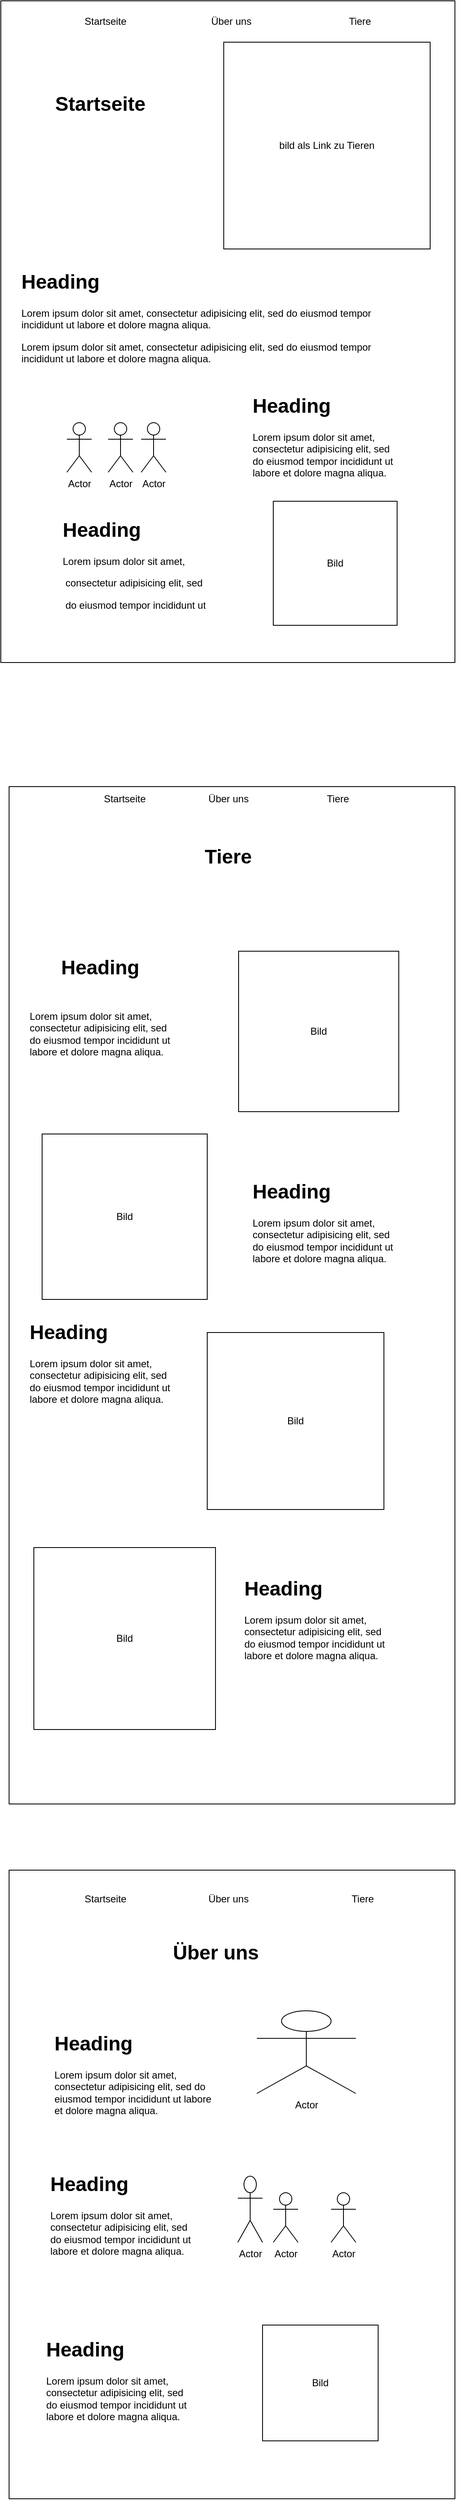<mxfile version="22.1.20" type="device">
  <diagram name="Seite-1" id="IwnARm_X4I3ZsT4ffQFU">
    <mxGraphModel dx="1285" dy="799" grid="1" gridSize="10" guides="1" tooltips="1" connect="1" arrows="1" fold="1" page="1" pageScale="1" pageWidth="827" pageHeight="1169" math="0" shadow="0">
      <root>
        <mxCell id="0" />
        <mxCell id="1" parent="0" />
        <mxCell id="MKQD-TEI55rZlF3Uap5L-2" value="" style="rounded=0;whiteSpace=wrap;html=1;" vertex="1" parent="1">
          <mxGeometry x="30" y="20" width="550" height="800" as="geometry" />
        </mxCell>
        <mxCell id="MKQD-TEI55rZlF3Uap5L-4" value="bild als Link zu Tieren" style="whiteSpace=wrap;html=1;aspect=fixed;" vertex="1" parent="1">
          <mxGeometry x="300" y="70" width="250" height="250" as="geometry" />
        </mxCell>
        <mxCell id="MKQD-TEI55rZlF3Uap5L-6" value="Startseite&lt;span style=&quot;&quot;&gt;&lt;span style=&quot;white-space: pre;&quot;&gt;&amp;nbsp;&amp;nbsp;&amp;nbsp;&amp;nbsp;&lt;/span&gt;&lt;/span&gt;&lt;span style=&quot;&quot;&gt;&lt;span style=&quot;white-space: pre;&quot;&gt;&amp;nbsp;&lt;span style=&quot;white-space: pre;&quot;&gt;&#x9;&lt;/span&gt;&amp;nbsp;&lt;span style=&quot;white-space: pre;&quot;&gt;&#x9;&lt;/span&gt;&lt;span style=&quot;white-space: pre;&quot;&gt;&#x9;&lt;/span&gt;&amp;nbsp;&amp;nbsp;&lt;/span&gt;&lt;/span&gt;&lt;span style=&quot;&quot;&gt;&lt;span style=&quot;white-space: pre;&quot;&gt;&amp;nbsp;&amp;nbsp;&amp;nbsp;&amp;nbsp;&lt;/span&gt;&lt;/span&gt;Über uns&lt;span style=&quot;&quot;&gt;&lt;span style=&quot;white-space: pre;&quot;&gt;&amp;nbsp;&amp;nbsp;&amp;nbsp;&amp;nbsp;&lt;span style=&quot;white-space: pre;&quot;&gt;&#x9;&lt;span style=&quot;white-space: pre;&quot;&gt;&#x9;&lt;/span&gt;&lt;span style=&quot;white-space: pre;&quot;&gt;&#x9;&lt;/span&gt;&lt;/span&gt;&lt;/span&gt;&lt;/span&gt;&lt;span style=&quot;&quot;&gt;&lt;span style=&quot;white-space: pre;&quot;&gt;&amp;nbsp;&amp;nbsp;&amp;nbsp;&amp;nbsp;&lt;/span&gt;&lt;/span&gt;&lt;span style=&quot;&quot;&gt;&lt;span style=&quot;white-space: pre;&quot;&gt;&amp;nbsp;&amp;nbsp;&amp;nbsp;&amp;nbsp;&lt;/span&gt;&lt;/span&gt;Tiere" style="text;html=1;strokeColor=none;fillColor=none;align=center;verticalAlign=middle;whiteSpace=wrap;rounded=0;" vertex="1" parent="1">
          <mxGeometry x="40" y="30" width="530" height="30" as="geometry" />
        </mxCell>
        <mxCell id="MKQD-TEI55rZlF3Uap5L-7" value="&lt;h1&gt;Heading&lt;/h1&gt;&lt;p&gt;Lorem ipsum dolor sit amet, consectetur adipisicing elit, sed do eiusmod tempor incididunt ut labore et dolore magna aliqua.&lt;/p&gt;Lorem ipsum dolor sit amet, consectetur adipisicing elit, sed do eiusmod tempor incididunt ut labore et dolore magna aliqua." style="text;html=1;strokeColor=none;fillColor=none;spacing=5;spacingTop=-20;whiteSpace=wrap;overflow=hidden;rounded=0;" vertex="1" parent="1">
          <mxGeometry x="50" y="340" width="470" height="190" as="geometry" />
        </mxCell>
        <mxCell id="MKQD-TEI55rZlF3Uap5L-8" value="&lt;h1&gt;Heading&lt;/h1&gt;&lt;p&gt;Lorem ipsum dolor sit amet,&lt;/p&gt;&lt;p&gt;&amp;nbsp;consectetur adipisicing elit, sed&lt;/p&gt;&lt;p&gt;&amp;nbsp;do eiusmod tempor incididunt ut&lt;/p&gt;&lt;p&gt;&amp;nbsp;labore et dolore magna aliqua.&lt;/p&gt;" style="text;html=1;strokeColor=none;fillColor=none;spacing=5;spacingTop=-20;whiteSpace=wrap;overflow=hidden;rounded=0;" vertex="1" parent="1">
          <mxGeometry x="100" y="640" width="200" height="120" as="geometry" />
        </mxCell>
        <mxCell id="MKQD-TEI55rZlF3Uap5L-9" value="Bild" style="whiteSpace=wrap;html=1;aspect=fixed;" vertex="1" parent="1">
          <mxGeometry x="360" y="625" width="150" height="150" as="geometry" />
        </mxCell>
        <mxCell id="MKQD-TEI55rZlF3Uap5L-13" value="&lt;h1&gt;Heading&lt;/h1&gt;&lt;p&gt;Lorem ipsum dolor sit amet, consectetur adipisicing elit, sed do eiusmod tempor incididunt ut labore et dolore magna aliqua.&lt;/p&gt;" style="text;html=1;strokeColor=none;fillColor=none;spacing=5;spacingTop=-20;whiteSpace=wrap;overflow=hidden;rounded=0;" vertex="1" parent="1">
          <mxGeometry x="330" y="490" width="190" height="120" as="geometry" />
        </mxCell>
        <mxCell id="MKQD-TEI55rZlF3Uap5L-16" value="Startseite" style="text;strokeColor=none;fillColor=none;html=1;fontSize=24;fontStyle=1;verticalAlign=middle;align=center;" vertex="1" parent="1">
          <mxGeometry x="70" y="80" width="160" height="130" as="geometry" />
        </mxCell>
        <mxCell id="MKQD-TEI55rZlF3Uap5L-17" value="Actor" style="shape=umlActor;verticalLabelPosition=bottom;verticalAlign=top;html=1;outlineConnect=0;" vertex="1" parent="1">
          <mxGeometry x="110" y="530" width="30" height="60" as="geometry" />
        </mxCell>
        <mxCell id="MKQD-TEI55rZlF3Uap5L-18" value="Actor" style="shape=umlActor;verticalLabelPosition=bottom;verticalAlign=top;html=1;outlineConnect=0;" vertex="1" parent="1">
          <mxGeometry x="160" y="530" width="30" height="60" as="geometry" />
        </mxCell>
        <mxCell id="MKQD-TEI55rZlF3Uap5L-19" value="Actor" style="shape=umlActor;verticalLabelPosition=bottom;verticalAlign=top;html=1;outlineConnect=0;" vertex="1" parent="1">
          <mxGeometry x="200" y="530" width="30" height="60" as="geometry" />
        </mxCell>
        <mxCell id="MKQD-TEI55rZlF3Uap5L-20" value="" style="rounded=0;whiteSpace=wrap;html=1;" vertex="1" parent="1">
          <mxGeometry x="40" y="970" width="540" height="1230" as="geometry" />
        </mxCell>
        <mxCell id="MKQD-TEI55rZlF3Uap5L-21" value="&lt;h1&gt;Heading&lt;/h1&gt;&lt;p&gt;Lorem ipsum dolor sit amet, consectetur adipisicing elit, sed do eiusmod tempor incididunt ut labore et dolore magna aliqua.&lt;/p&gt;" style="text;html=1;strokeColor=none;fillColor=none;spacing=5;spacingTop=-20;whiteSpace=wrap;overflow=hidden;rounded=0;" vertex="1" parent="1">
          <mxGeometry x="330" y="1440" width="190" height="120" as="geometry" />
        </mxCell>
        <mxCell id="MKQD-TEI55rZlF3Uap5L-22" value="Tiere" style="text;strokeColor=none;fillColor=none;html=1;fontSize=24;fontStyle=1;verticalAlign=middle;align=center;" vertex="1" parent="1">
          <mxGeometry x="152.5" y="1020" width="305" height="70" as="geometry" />
        </mxCell>
        <mxCell id="MKQD-TEI55rZlF3Uap5L-23" value="Startseite&lt;span style=&quot;border-color: var(--border-color);&quot;&gt;&amp;nbsp;&lt;span style=&quot;border-color: var(--border-color);&quot;&gt;&lt;span style=&quot;border-color: var(--border-color);&quot;&gt;&amp;nbsp;&amp;nbsp;&amp;nbsp;&amp;nbsp;&lt;/span&gt;&lt;/span&gt;&amp;nbsp;&lt;span style=&quot;white-space: pre;&quot;&gt;&#x9;&lt;/span&gt;&lt;span style=&quot;white-space: pre;&quot;&gt;&#x9;&lt;/span&gt;&amp;nbsp;&amp;nbsp;&lt;/span&gt;&lt;span style=&quot;border-color: var(--border-color);&quot;&gt;&amp;nbsp;&amp;nbsp;&amp;nbsp;&amp;nbsp;&lt;/span&gt;Über uns&lt;span style=&quot;border-color: var(--border-color);&quot;&gt;&lt;span style=&quot;border-color: var(--border-color);&quot;&gt;&amp;nbsp;&amp;nbsp;&amp;nbsp;&amp;nbsp;&lt;span style=&quot;border-color: var(--border-color);&quot;&gt;&lt;span style=&quot;border-color: var(--border-color);&quot;&gt;&amp;nbsp;&amp;nbsp;&amp;nbsp;&lt;span style=&quot;white-space: pre;&quot;&gt;&#x9;&lt;/span&gt;&lt;span style=&quot;white-space: pre;&quot;&gt;&#x9;&lt;/span&gt;&amp;nbsp;&lt;/span&gt;&lt;/span&gt;&lt;/span&gt;&lt;/span&gt;&lt;span style=&quot;border-color: var(--border-color);&quot;&gt;&amp;nbsp;&amp;nbsp;&amp;nbsp;&amp;nbsp;&lt;/span&gt;&lt;span style=&quot;border-color: var(--border-color);&quot;&gt;&amp;nbsp;&amp;nbsp;&amp;nbsp;&amp;nbsp;&lt;/span&gt;Tiere&lt;span style=&quot;border-color: var(--border-color);&quot;&gt;&lt;span style=&quot;border-color: var(--border-color);&quot;&gt;&amp;nbsp;&lt;/span&gt;&lt;/span&gt;" style="text;html=1;strokeColor=none;fillColor=none;align=center;verticalAlign=middle;whiteSpace=wrap;rounded=0;" vertex="1" parent="1">
          <mxGeometry x="100" y="970" width="410" height="30" as="geometry" />
        </mxCell>
        <mxCell id="MKQD-TEI55rZlF3Uap5L-25" value="Bild" style="whiteSpace=wrap;html=1;aspect=fixed;" vertex="1" parent="1">
          <mxGeometry x="318" y="1169" width="194" height="194" as="geometry" />
        </mxCell>
        <mxCell id="MKQD-TEI55rZlF3Uap5L-26" value="Bild" style="whiteSpace=wrap;html=1;aspect=fixed;" vertex="1" parent="1">
          <mxGeometry x="80" y="1390" width="200" height="200" as="geometry" />
        </mxCell>
        <mxCell id="MKQD-TEI55rZlF3Uap5L-30" value="&lt;h1&gt;Heading&lt;/h1&gt;&lt;p&gt;Lorem ipsum dolor sit amet, consectetur adipisicing elit, sed do eiusmod tempor incididunt ut labore et dolore magna aliqua.&lt;/p&gt;" style="text;html=1;strokeColor=none;fillColor=none;spacing=5;spacingTop=-20;whiteSpace=wrap;overflow=hidden;rounded=0;" vertex="1" parent="1">
          <mxGeometry x="60" y="1610" width="190" height="120" as="geometry" />
        </mxCell>
        <mxCell id="MKQD-TEI55rZlF3Uap5L-31" value="Bild" style="whiteSpace=wrap;html=1;aspect=fixed;" vertex="1" parent="1">
          <mxGeometry x="280" y="1630" width="214" height="214" as="geometry" />
        </mxCell>
        <mxCell id="MKQD-TEI55rZlF3Uap5L-33" value="Bild" style="whiteSpace=wrap;html=1;aspect=fixed;" vertex="1" parent="1">
          <mxGeometry x="70" y="1890" width="220" height="220" as="geometry" />
        </mxCell>
        <mxCell id="MKQD-TEI55rZlF3Uap5L-35" value="&lt;h1&gt;Heading&lt;/h1&gt;&lt;p&gt;Lorem ipsum dolor sit amet, consectetur adipisicing elit, sed do eiusmod tempor incididunt ut labore et dolore magna aliqua.&lt;/p&gt;" style="text;html=1;strokeColor=none;fillColor=none;spacing=5;spacingTop=-20;whiteSpace=wrap;overflow=hidden;rounded=0;" vertex="1" parent="1">
          <mxGeometry x="320" y="1920" width="190" height="120" as="geometry" />
        </mxCell>
        <mxCell id="MKQD-TEI55rZlF3Uap5L-36" value="&lt;h1&gt;&lt;br&gt;&lt;/h1&gt;&lt;p&gt;Lorem ipsum dolor sit amet, consectetur adipisicing elit, sed do eiusmod tempor incididunt ut labore et dolore magna aliqua.&lt;/p&gt;" style="text;html=1;strokeColor=none;fillColor=none;spacing=5;spacingTop=-20;whiteSpace=wrap;overflow=hidden;rounded=0;" vertex="1" parent="1">
          <mxGeometry x="60" y="1190" width="180" height="190" as="geometry" />
        </mxCell>
        <mxCell id="MKQD-TEI55rZlF3Uap5L-37" value="" style="rounded=0;whiteSpace=wrap;html=1;" vertex="1" parent="1">
          <mxGeometry x="40" y="2280" width="540" height="760" as="geometry" />
        </mxCell>
        <mxCell id="MKQD-TEI55rZlF3Uap5L-38" value="Startseite&amp;nbsp;&amp;nbsp;&amp;nbsp;&lt;span style=&quot;white-space: pre;&quot;&gt;&#x9;&lt;span style=&quot;white-space: pre;&quot;&gt;&#x9;&lt;/span&gt;&lt;/span&gt;&lt;span style=&quot;white-space: pre;&quot;&gt;&#x9;&lt;/span&gt;&amp;nbsp;&lt;span style=&quot;border-color: var(--border-color);&quot;&gt;&lt;/span&gt;&lt;span style=&quot;border-color: var(--border-color);&quot;&gt;&amp;nbsp;&amp;nbsp;&amp;nbsp;&amp;nbsp;&lt;/span&gt;Über uns&lt;span style=&quot;border-color: var(--border-color);&quot;&gt;&lt;span style=&quot;border-color: var(--border-color);&quot;&gt;&amp;nbsp;&amp;nbsp;&amp;nbsp;&amp;nbsp;&lt;span style=&quot;border-color: var(--border-color);&quot;&gt;&lt;span style=&quot;border-color: var(--border-color);&quot;&gt;&amp;nbsp;&amp;nbsp;&amp;nbsp;&lt;span style=&quot;white-space: pre;&quot;&gt;&#x9;&lt;/span&gt;&lt;span style=&quot;white-space: pre;&quot;&gt;&#x9;&lt;/span&gt;&lt;span style=&quot;white-space: pre;&quot;&gt;&#x9;&lt;/span&gt;&amp;nbsp;&lt;/span&gt;&lt;/span&gt;&lt;/span&gt;&lt;/span&gt;&lt;span style=&quot;border-color: var(--border-color);&quot;&gt;&amp;nbsp;&amp;nbsp;&amp;nbsp;&amp;nbsp;&lt;/span&gt;&lt;span style=&quot;border-color: var(--border-color);&quot;&gt;&amp;nbsp;&amp;nbsp;&amp;nbsp;&amp;nbsp;&lt;/span&gt;Tiere&lt;span style=&quot;border-color: var(--border-color);&quot;&gt;&amp;nbsp;&amp;nbsp;&amp;nbsp;&amp;nbsp;&lt;/span&gt;&lt;span style=&quot;border-color: var(--border-color);&quot;&gt;&amp;nbsp;&amp;nbsp;&amp;nbsp;&amp;nbsp;&lt;/span&gt;&lt;span style=&quot;border-color: var(--border-color);&quot;&gt;&amp;nbsp; &amp;nbsp;&lt;/span&gt;" style="text;html=1;strokeColor=none;fillColor=none;align=center;verticalAlign=middle;whiteSpace=wrap;rounded=0;" vertex="1" parent="1">
          <mxGeometry x="60" y="2300" width="530" height="30" as="geometry" />
        </mxCell>
        <mxCell id="MKQD-TEI55rZlF3Uap5L-39" value="&lt;h1&gt;Heading&lt;/h1&gt;&lt;p&gt;Lorem ipsum dolor sit amet, consectetur adipisicing elit, sed do eiusmod tempor incididunt ut labore et dolore magna aliqua.&lt;/p&gt;" style="text;html=1;strokeColor=none;fillColor=none;spacing=5;spacingTop=-20;whiteSpace=wrap;overflow=hidden;rounded=0;" vertex="1" parent="1">
          <mxGeometry x="90" y="2470" width="210" height="190" as="geometry" />
        </mxCell>
        <mxCell id="MKQD-TEI55rZlF3Uap5L-44" value="Über uns" style="text;strokeColor=none;fillColor=none;html=1;fontSize=24;fontStyle=1;verticalAlign=middle;align=center;" vertex="1" parent="1">
          <mxGeometry x="240" y="2360" width="100" height="40" as="geometry" />
        </mxCell>
        <mxCell id="MKQD-TEI55rZlF3Uap5L-45" value="Actor" style="shape=umlActor;verticalLabelPosition=bottom;verticalAlign=top;html=1;outlineConnect=0;" vertex="1" parent="1">
          <mxGeometry x="340" y="2450" width="120" height="100" as="geometry" />
        </mxCell>
        <mxCell id="MKQD-TEI55rZlF3Uap5L-46" value="&lt;h1&gt;Heading&lt;/h1&gt;&lt;p&gt;Lorem ipsum dolor sit amet, consectetur adipisicing elit, sed do eiusmod tempor incididunt ut labore et dolore magna aliqua.&lt;/p&gt;" style="text;html=1;strokeColor=none;fillColor=none;spacing=5;spacingTop=-20;whiteSpace=wrap;overflow=hidden;rounded=0;" vertex="1" parent="1">
          <mxGeometry x="80" y="2840" width="190" height="120" as="geometry" />
        </mxCell>
        <mxCell id="MKQD-TEI55rZlF3Uap5L-48" value="&lt;h1&gt;Heading&lt;/h1&gt;&lt;p&gt;Lorem ipsum dolor sit amet, consectetur adipisicing elit, sed do eiusmod tempor incididunt ut labore et dolore magna aliqua.&lt;/p&gt;" style="text;html=1;strokeColor=none;fillColor=none;spacing=5;spacingTop=-20;whiteSpace=wrap;overflow=hidden;rounded=0;" vertex="1" parent="1">
          <mxGeometry x="85" y="2640" width="190" height="120" as="geometry" />
        </mxCell>
        <mxCell id="MKQD-TEI55rZlF3Uap5L-49" value="Actor" style="shape=umlActor;verticalLabelPosition=bottom;verticalAlign=top;html=1;outlineConnect=0;" vertex="1" parent="1">
          <mxGeometry x="430" y="2670" width="30" height="60" as="geometry" />
        </mxCell>
        <mxCell id="MKQD-TEI55rZlF3Uap5L-50" value="Actor" style="shape=umlActor;verticalLabelPosition=bottom;verticalAlign=top;html=1;outlineConnect=0;" vertex="1" parent="1">
          <mxGeometry x="360" y="2670" width="30" height="60" as="geometry" />
        </mxCell>
        <mxCell id="MKQD-TEI55rZlF3Uap5L-52" value="Bild" style="whiteSpace=wrap;html=1;aspect=fixed;" vertex="1" parent="1">
          <mxGeometry x="347" y="2830" width="140" height="140" as="geometry" />
        </mxCell>
        <mxCell id="MKQD-TEI55rZlF3Uap5L-53" value="Actor" style="shape=umlActor;verticalLabelPosition=bottom;verticalAlign=top;html=1;outlineConnect=0;" vertex="1" parent="1">
          <mxGeometry x="317" y="2650" width="30" height="80" as="geometry" />
        </mxCell>
        <mxCell id="MKQD-TEI55rZlF3Uap5L-54" value="Heading" style="text;strokeColor=none;fillColor=none;html=1;fontSize=24;fontStyle=1;verticalAlign=middle;align=center;" vertex="1" parent="1">
          <mxGeometry x="100" y="1169" width="100" height="40" as="geometry" />
        </mxCell>
      </root>
    </mxGraphModel>
  </diagram>
</mxfile>
